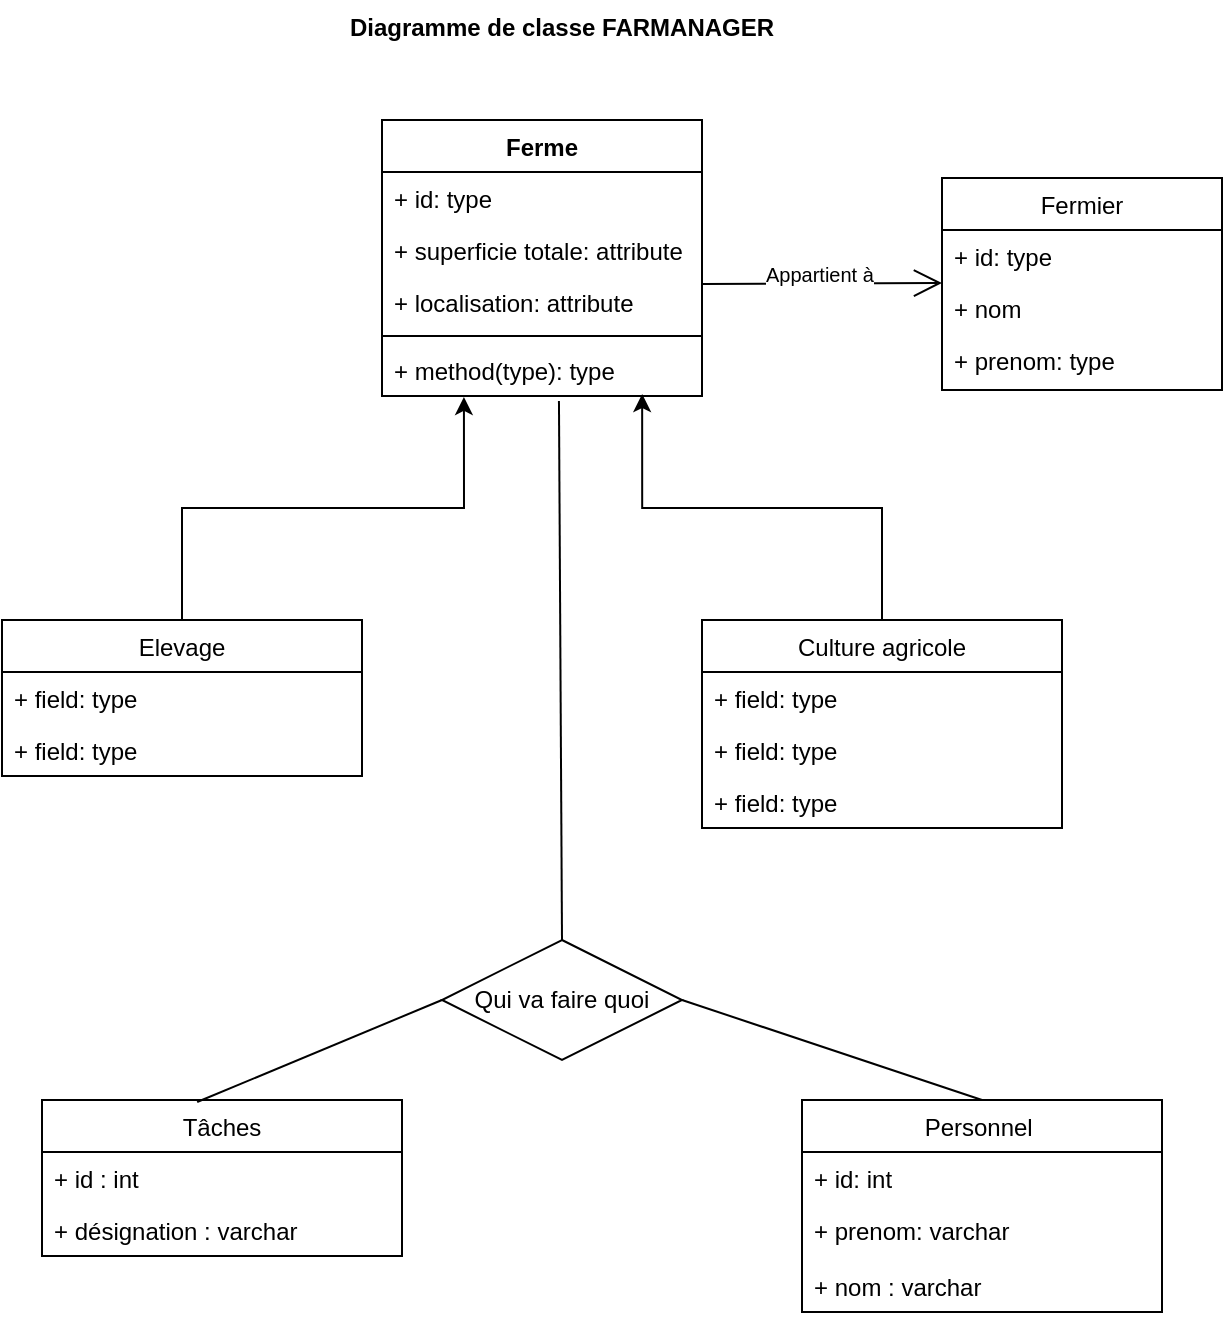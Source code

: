 <mxfile version="12.5.5" type="google"><diagram id="afrS4_1X_trEgKEDQ0UE" name="Page-1"><mxGraphModel dx="1002" dy="715" grid="1" gridSize="10" guides="1" tooltips="1" connect="1" arrows="1" fold="1" page="1" pageScale="1" pageWidth="827" pageHeight="1169" math="0" shadow="0"><root><mxCell id="0"/><mxCell id="1" parent="0"/><mxCell id="DNdaVRj0zIHlMwvF9sn7-1" value="Diagramme de classe FARMANAGER" style="text;align=center;fontStyle=1;verticalAlign=middle;spacingLeft=3;spacingRight=3;strokeColor=none;rotatable=0;points=[[0,0.5],[1,0.5]];portConstraint=eastwest;" parent="1" vertex="1"><mxGeometry x="350" y="20" width="80" height="26" as="geometry"/></mxCell><mxCell id="bXxevmmtDfRONgVtV8ha-21" style="edgeStyle=orthogonalEdgeStyle;rounded=0;orthogonalLoop=1;jettySize=auto;html=1;exitX=0.5;exitY=0;exitDx=0;exitDy=0;entryX=0.256;entryY=1.019;entryDx=0;entryDy=0;entryPerimeter=0;" parent="1" source="DNdaVRj0zIHlMwvF9sn7-6" target="DNdaVRj0zIHlMwvF9sn7-29" edge="1"><mxGeometry relative="1" as="geometry"/></mxCell><mxCell id="DNdaVRj0zIHlMwvF9sn7-6" value="Elevage" style="swimlane;fontStyle=0;childLayout=stackLayout;horizontal=1;startSize=26;fillColor=none;horizontalStack=0;resizeParent=1;resizeParentMax=0;resizeLast=0;collapsible=1;marginBottom=0;" parent="1" vertex="1"><mxGeometry x="110" y="330" width="180" height="78" as="geometry"/></mxCell><mxCell id="DNdaVRj0zIHlMwvF9sn7-7" value="+ field: type" style="text;strokeColor=none;fillColor=none;align=left;verticalAlign=top;spacingLeft=4;spacingRight=4;overflow=hidden;rotatable=0;points=[[0,0.5],[1,0.5]];portConstraint=eastwest;" parent="DNdaVRj0zIHlMwvF9sn7-6" vertex="1"><mxGeometry y="26" width="180" height="26" as="geometry"/></mxCell><mxCell id="DNdaVRj0zIHlMwvF9sn7-8" value="+ field: type" style="text;strokeColor=none;fillColor=none;align=left;verticalAlign=top;spacingLeft=4;spacingRight=4;overflow=hidden;rotatable=0;points=[[0,0.5],[1,0.5]];portConstraint=eastwest;" parent="DNdaVRj0zIHlMwvF9sn7-6" vertex="1"><mxGeometry y="52" width="180" height="26" as="geometry"/></mxCell><mxCell id="DNdaVRj0zIHlMwvF9sn7-10" value="Personnel " style="swimlane;fontStyle=0;childLayout=stackLayout;horizontal=1;startSize=26;fillColor=none;horizontalStack=0;resizeParent=1;resizeParentMax=0;resizeLast=0;collapsible=1;marginBottom=0;" parent="1" vertex="1"><mxGeometry x="510" y="570" width="180" height="106" as="geometry"/></mxCell><mxCell id="gR1ayIYRSJp4033yLuV6-1" value="+ id: int&#10;" style="text;strokeColor=none;fillColor=none;align=left;verticalAlign=top;spacingLeft=4;spacingRight=4;overflow=hidden;rotatable=0;points=[[0,0.5],[1,0.5]];portConstraint=eastwest;" vertex="1" parent="DNdaVRj0zIHlMwvF9sn7-10"><mxGeometry y="26" width="180" height="26" as="geometry"/></mxCell><mxCell id="gR1ayIYRSJp4033yLuV6-3" value="+ prenom: varchar" style="text;strokeColor=none;fillColor=none;align=left;verticalAlign=top;spacingLeft=4;spacingRight=4;overflow=hidden;rotatable=0;points=[[0,0.5],[1,0.5]];portConstraint=eastwest;" vertex="1" parent="DNdaVRj0zIHlMwvF9sn7-10"><mxGeometry y="52" width="180" height="28" as="geometry"/></mxCell><mxCell id="gR1ayIYRSJp4033yLuV6-2" value="+ nom : varchar" style="text;strokeColor=none;fillColor=none;align=left;verticalAlign=top;spacingLeft=4;spacingRight=4;overflow=hidden;rotatable=0;points=[[0,0.5],[1,0.5]];portConstraint=eastwest;" vertex="1" parent="DNdaVRj0zIHlMwvF9sn7-10"><mxGeometry y="80" width="180" height="26" as="geometry"/></mxCell><mxCell id="DNdaVRj0zIHlMwvF9sn7-14" value="Fermier" style="swimlane;fontStyle=0;childLayout=stackLayout;horizontal=1;startSize=26;fillColor=none;horizontalStack=0;resizeParent=1;resizeParentMax=0;resizeLast=0;collapsible=1;marginBottom=0;" parent="1" vertex="1"><mxGeometry x="580" y="109" width="140" height="106" as="geometry"/></mxCell><mxCell id="bXxevmmtDfRONgVtV8ha-28" value="+ id: type" style="text;strokeColor=none;fillColor=none;align=left;verticalAlign=top;spacingLeft=4;spacingRight=4;overflow=hidden;rotatable=0;points=[[0,0.5],[1,0.5]];portConstraint=eastwest;" parent="DNdaVRj0zIHlMwvF9sn7-14" vertex="1"><mxGeometry y="26" width="140" height="26" as="geometry"/></mxCell><mxCell id="DNdaVRj0zIHlMwvF9sn7-16" value="+ nom" style="text;strokeColor=none;fillColor=none;align=left;verticalAlign=top;spacingLeft=4;spacingRight=4;overflow=hidden;rotatable=0;points=[[0,0.5],[1,0.5]];portConstraint=eastwest;" parent="DNdaVRj0zIHlMwvF9sn7-14" vertex="1"><mxGeometry y="52" width="140" height="26" as="geometry"/></mxCell><mxCell id="DNdaVRj0zIHlMwvF9sn7-39" value="+ prenom: type" style="text;strokeColor=none;fillColor=none;align=left;verticalAlign=top;spacingLeft=4;spacingRight=4;overflow=hidden;rotatable=0;points=[[0,0.5],[1,0.5]];portConstraint=eastwest;" parent="DNdaVRj0zIHlMwvF9sn7-14" vertex="1"><mxGeometry y="78" width="140" height="28" as="geometry"/></mxCell><mxCell id="bXxevmmtDfRONgVtV8ha-23" style="edgeStyle=orthogonalEdgeStyle;rounded=0;orthogonalLoop=1;jettySize=auto;html=1;exitX=0.5;exitY=0;exitDx=0;exitDy=0;entryX=0.813;entryY=0.962;entryDx=0;entryDy=0;entryPerimeter=0;" parent="1" source="DNdaVRj0zIHlMwvF9sn7-18" target="DNdaVRj0zIHlMwvF9sn7-29" edge="1"><mxGeometry relative="1" as="geometry"/></mxCell><mxCell id="DNdaVRj0zIHlMwvF9sn7-18" value="Culture agricole" style="swimlane;fontStyle=0;childLayout=stackLayout;horizontal=1;startSize=26;fillColor=none;horizontalStack=0;resizeParent=1;resizeParentMax=0;resizeLast=0;collapsible=1;marginBottom=0;" parent="1" vertex="1"><mxGeometry x="460" y="330" width="180" height="104" as="geometry"/></mxCell><mxCell id="DNdaVRj0zIHlMwvF9sn7-19" value="+ field: type" style="text;strokeColor=none;fillColor=none;align=left;verticalAlign=top;spacingLeft=4;spacingRight=4;overflow=hidden;rotatable=0;points=[[0,0.5],[1,0.5]];portConstraint=eastwest;" parent="DNdaVRj0zIHlMwvF9sn7-18" vertex="1"><mxGeometry y="26" width="180" height="26" as="geometry"/></mxCell><mxCell id="DNdaVRj0zIHlMwvF9sn7-20" value="+ field: type" style="text;strokeColor=none;fillColor=none;align=left;verticalAlign=top;spacingLeft=4;spacingRight=4;overflow=hidden;rotatable=0;points=[[0,0.5],[1,0.5]];portConstraint=eastwest;" parent="DNdaVRj0zIHlMwvF9sn7-18" vertex="1"><mxGeometry y="52" width="180" height="26" as="geometry"/></mxCell><mxCell id="DNdaVRj0zIHlMwvF9sn7-21" value="+ field: type" style="text;strokeColor=none;fillColor=none;align=left;verticalAlign=top;spacingLeft=4;spacingRight=4;overflow=hidden;rotatable=0;points=[[0,0.5],[1,0.5]];portConstraint=eastwest;" parent="DNdaVRj0zIHlMwvF9sn7-18" vertex="1"><mxGeometry y="78" width="180" height="26" as="geometry"/></mxCell><mxCell id="DNdaVRj0zIHlMwvF9sn7-26" value="Ferme" style="swimlane;fontStyle=1;align=center;verticalAlign=top;childLayout=stackLayout;horizontal=1;startSize=26;horizontalStack=0;resizeParent=1;resizeParentMax=0;resizeLast=0;collapsible=1;marginBottom=0;" parent="1" vertex="1"><mxGeometry x="300" y="80" width="160" height="138" as="geometry"/></mxCell><mxCell id="DNdaVRj0zIHlMwvF9sn7-27" value="+ id: type" style="text;strokeColor=none;fillColor=none;align=left;verticalAlign=top;spacingLeft=4;spacingRight=4;overflow=hidden;rotatable=0;points=[[0,0.5],[1,0.5]];portConstraint=eastwest;" parent="DNdaVRj0zIHlMwvF9sn7-26" vertex="1"><mxGeometry y="26" width="160" height="26" as="geometry"/></mxCell><mxCell id="DNdaVRj0zIHlMwvF9sn7-30" value="+ superficie totale: attribute" style="text;strokeColor=none;fillColor=none;align=left;verticalAlign=top;spacingLeft=4;spacingRight=4;overflow=hidden;rotatable=0;points=[[0,0.5],[1,0.5]];portConstraint=eastwest;" parent="DNdaVRj0zIHlMwvF9sn7-26" vertex="1"><mxGeometry y="52" width="160" height="26" as="geometry"/></mxCell><mxCell id="DNdaVRj0zIHlMwvF9sn7-31" value="+ localisation: attribute" style="text;strokeColor=none;fillColor=none;align=left;verticalAlign=top;spacingLeft=4;spacingRight=4;overflow=hidden;rotatable=0;points=[[0,0.5],[1,0.5]];portConstraint=eastwest;" parent="DNdaVRj0zIHlMwvF9sn7-26" vertex="1"><mxGeometry y="78" width="160" height="26" as="geometry"/></mxCell><mxCell id="DNdaVRj0zIHlMwvF9sn7-28" value="" style="line;strokeWidth=1;fillColor=none;align=left;verticalAlign=middle;spacingTop=-1;spacingLeft=3;spacingRight=3;rotatable=0;labelPosition=right;points=[];portConstraint=eastwest;" parent="DNdaVRj0zIHlMwvF9sn7-26" vertex="1"><mxGeometry y="104" width="160" height="8" as="geometry"/></mxCell><mxCell id="DNdaVRj0zIHlMwvF9sn7-29" value="+ method(type): type" style="text;strokeColor=none;fillColor=none;align=left;verticalAlign=top;spacingLeft=4;spacingRight=4;overflow=hidden;rotatable=0;points=[[0,0.5],[1,0.5]];portConstraint=eastwest;" parent="DNdaVRj0zIHlMwvF9sn7-26" vertex="1"><mxGeometry y="112" width="160" height="26" as="geometry"/></mxCell><mxCell id="DNdaVRj0zIHlMwvF9sn7-35" value="Tâches" style="swimlane;fontStyle=0;childLayout=stackLayout;horizontal=1;startSize=26;fillColor=none;horizontalStack=0;resizeParent=1;resizeParentMax=0;resizeLast=0;collapsible=1;marginBottom=0;" parent="1" vertex="1"><mxGeometry x="130" y="570" width="180" height="78" as="geometry"/></mxCell><mxCell id="DNdaVRj0zIHlMwvF9sn7-36" value="+ id : int" style="text;strokeColor=none;fillColor=none;align=left;verticalAlign=top;spacingLeft=4;spacingRight=4;overflow=hidden;rotatable=0;points=[[0,0.5],[1,0.5]];portConstraint=eastwest;" parent="DNdaVRj0zIHlMwvF9sn7-35" vertex="1"><mxGeometry y="26" width="180" height="26" as="geometry"/></mxCell><mxCell id="DNdaVRj0zIHlMwvF9sn7-38" value="+ désignation : varchar" style="text;strokeColor=none;fillColor=none;align=left;verticalAlign=top;spacingLeft=4;spacingRight=4;overflow=hidden;rotatable=0;points=[[0,0.5],[1,0.5]];portConstraint=eastwest;" parent="DNdaVRj0zIHlMwvF9sn7-35" vertex="1"><mxGeometry y="52" width="180" height="26" as="geometry"/></mxCell><mxCell id="bXxevmmtDfRONgVtV8ha-13" value="" style="endArrow=open;endFill=1;endSize=12;html=1;" parent="1" edge="1"><mxGeometry width="160" relative="1" as="geometry"><mxPoint x="460" y="162" as="sourcePoint"/><mxPoint x="580" y="161.5" as="targetPoint"/></mxGeometry></mxCell><mxCell id="bXxevmmtDfRONgVtV8ha-14" value="Appartient à" style="resizable=0;html=1;align=left;verticalAlign=bottom;labelBackgroundColor=#ffffff;fontSize=10;" parent="1" connectable="0" vertex="1"><mxGeometry x="110" y="270" as="geometry"><mxPoint x="380" y="-105" as="offset"/></mxGeometry></mxCell><mxCell id="gR1ayIYRSJp4033yLuV6-4" value="Qui va faire quoi" style="shape=rhombus;perimeter=rhombusPerimeter;whiteSpace=wrap;html=1;align=center;" vertex="1" parent="1"><mxGeometry x="330" y="490" width="120" height="60" as="geometry"/></mxCell><mxCell id="gR1ayIYRSJp4033yLuV6-5" value="" style="endArrow=none;html=1;rounded=0;entryX=0.5;entryY=0;entryDx=0;entryDy=0;exitX=0.553;exitY=1.096;exitDx=0;exitDy=0;exitPerimeter=0;" edge="1" parent="1" source="DNdaVRj0zIHlMwvF9sn7-29" target="gR1ayIYRSJp4033yLuV6-4"><mxGeometry relative="1" as="geometry"><mxPoint x="290" y="440" as="sourcePoint"/><mxPoint x="450" y="440" as="targetPoint"/></mxGeometry></mxCell><mxCell id="gR1ayIYRSJp4033yLuV6-8" value="" style="endArrow=none;html=1;rounded=0;exitX=0.5;exitY=0;exitDx=0;exitDy=0;" edge="1" parent="1" source="DNdaVRj0zIHlMwvF9sn7-10"><mxGeometry relative="1" as="geometry"><mxPoint x="398.48" y="230.496" as="sourcePoint"/><mxPoint x="450" y="520" as="targetPoint"/></mxGeometry></mxCell><mxCell id="gR1ayIYRSJp4033yLuV6-9" value="" style="endArrow=none;html=1;rounded=0;entryX=0;entryY=0.5;entryDx=0;entryDy=0;exitX=0.431;exitY=0.013;exitDx=0;exitDy=0;exitPerimeter=0;" edge="1" parent="1" source="DNdaVRj0zIHlMwvF9sn7-35" target="gR1ayIYRSJp4033yLuV6-4"><mxGeometry relative="1" as="geometry"><mxPoint x="408.48" y="240.496" as="sourcePoint"/><mxPoint x="410" y="510" as="targetPoint"/></mxGeometry></mxCell></root></mxGraphModel></diagram></mxfile>